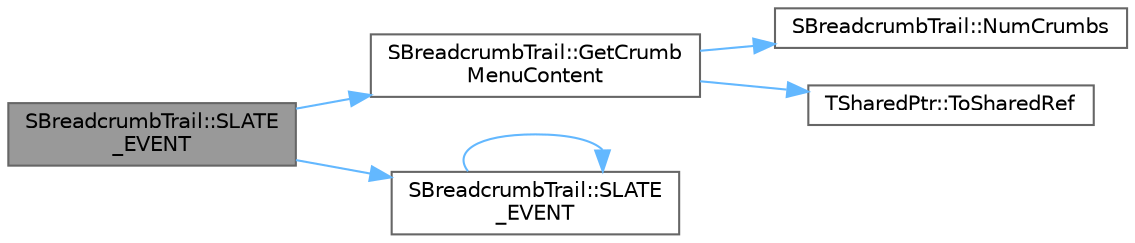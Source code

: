 digraph "SBreadcrumbTrail::SLATE_EVENT"
{
 // INTERACTIVE_SVG=YES
 // LATEX_PDF_SIZE
  bgcolor="transparent";
  edge [fontname=Helvetica,fontsize=10,labelfontname=Helvetica,labelfontsize=10];
  node [fontname=Helvetica,fontsize=10,shape=box,height=0.2,width=0.4];
  rankdir="LR";
  Node1 [id="Node000001",label="SBreadcrumbTrail::SLATE\l_EVENT",height=0.2,width=0.4,color="gray40", fillcolor="grey60", style="filled", fontcolor="black",tooltip=" "];
  Node1 -> Node2 [id="edge1_Node000001_Node000002",color="steelblue1",style="solid",tooltip=" "];
  Node2 [id="Node000002",label="SBreadcrumbTrail::GetCrumb\lMenuContent",height=0.2,width=0.4,color="grey40", fillcolor="white", style="filled",URL="$dd/d7a/classSBreadcrumbTrail.html#a9aebe439627ab28c7c867e08fb903dbf",tooltip=" "];
  Node2 -> Node3 [id="edge2_Node000002_Node000003",color="steelblue1",style="solid",tooltip=" "];
  Node3 [id="Node000003",label="SBreadcrumbTrail::NumCrumbs",height=0.2,width=0.4,color="grey40", fillcolor="white", style="filled",URL="$dd/d7a/classSBreadcrumbTrail.html#aa4f4faf485151e4087e913fb7e7e4a52",tooltip="Returns the number of crumbs in the trail."];
  Node2 -> Node4 [id="edge3_Node000002_Node000004",color="steelblue1",style="solid",tooltip=" "];
  Node4 [id="Node000004",label="TSharedPtr::ToSharedRef",height=0.2,width=0.4,color="grey40", fillcolor="white", style="filled",URL="$d8/d2f/classTSharedPtr.html#acea59fa031bb7cc8946d17d144bea616",tooltip="Converts a shared pointer to a shared reference."];
  Node1 -> Node5 [id="edge4_Node000001_Node000005",color="steelblue1",style="solid",tooltip=" "];
  Node5 [id="Node000005",label="SBreadcrumbTrail::SLATE\l_EVENT",height=0.2,width=0.4,color="grey40", fillcolor="white", style="filled",URL="$dd/d7a/classSBreadcrumbTrail.html#a1aeabf1bb37d9305c9b4ea581d2d4270",tooltip="Called when a crumb is popped."];
  Node5 -> Node5 [id="edge5_Node000005_Node000005",color="steelblue1",style="solid",tooltip=" "];
}
